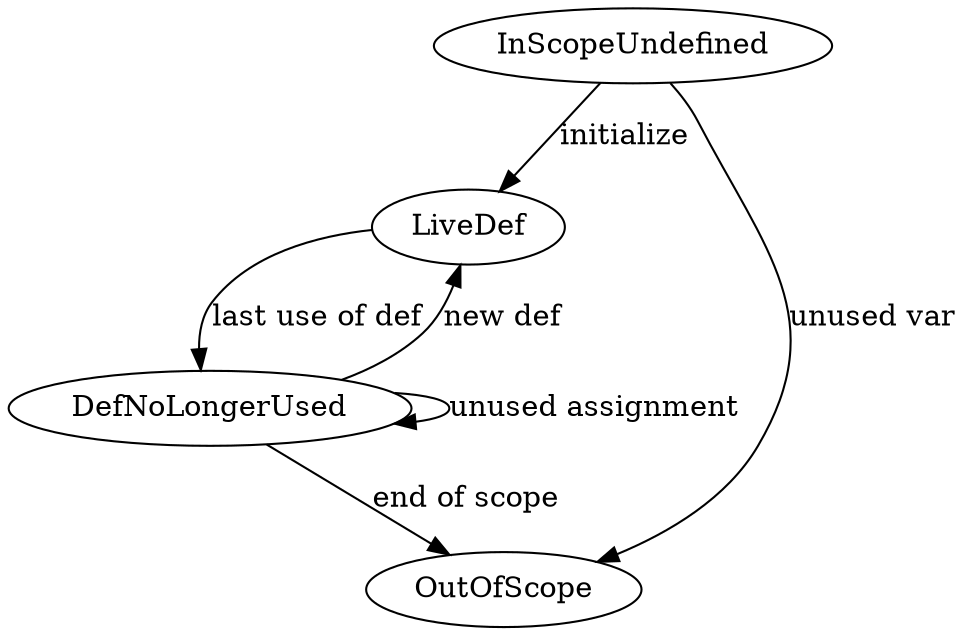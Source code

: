 digraph DefUse
{

InScopeUndefined -> LiveDef      [label="initialize"];

LiveDef -> DefNoLongerUsed      [label="last use of def"];

DefNoLongerUsed -> LiveDef      [label="new def"];

DefNoLongerUsed -> DefNoLongerUsed  [label="unused assignment"];

DefNoLongerUsed -> OutOfScope      [label="end of scope"];

InScopeUndefined -> OutOfScope     [label="unused var"];

}
